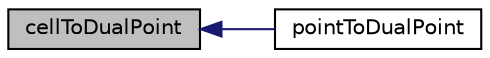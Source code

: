 digraph "cellToDualPoint"
{
  bgcolor="transparent";
  edge [fontname="Helvetica",fontsize="10",labelfontname="Helvetica",labelfontsize="10"];
  node [fontname="Helvetica",fontsize="10",shape=record];
  rankdir="LR";
  Node1 [label="cellToDualPoint",height=0.2,width=0.4,color="black", fillcolor="grey75", style="filled", fontcolor="black"];
  Node1 -> Node2 [dir="back",color="midnightblue",fontsize="10",style="solid",fontname="Helvetica"];
  Node2 [label="pointToDualPoint",height=0.2,width=0.4,color="black",URL="$a01497.html#a497a696ef7a4ee642e0436bf9f19864c",tooltip="From point to dual point (or -1 if not feature point). "];
}

